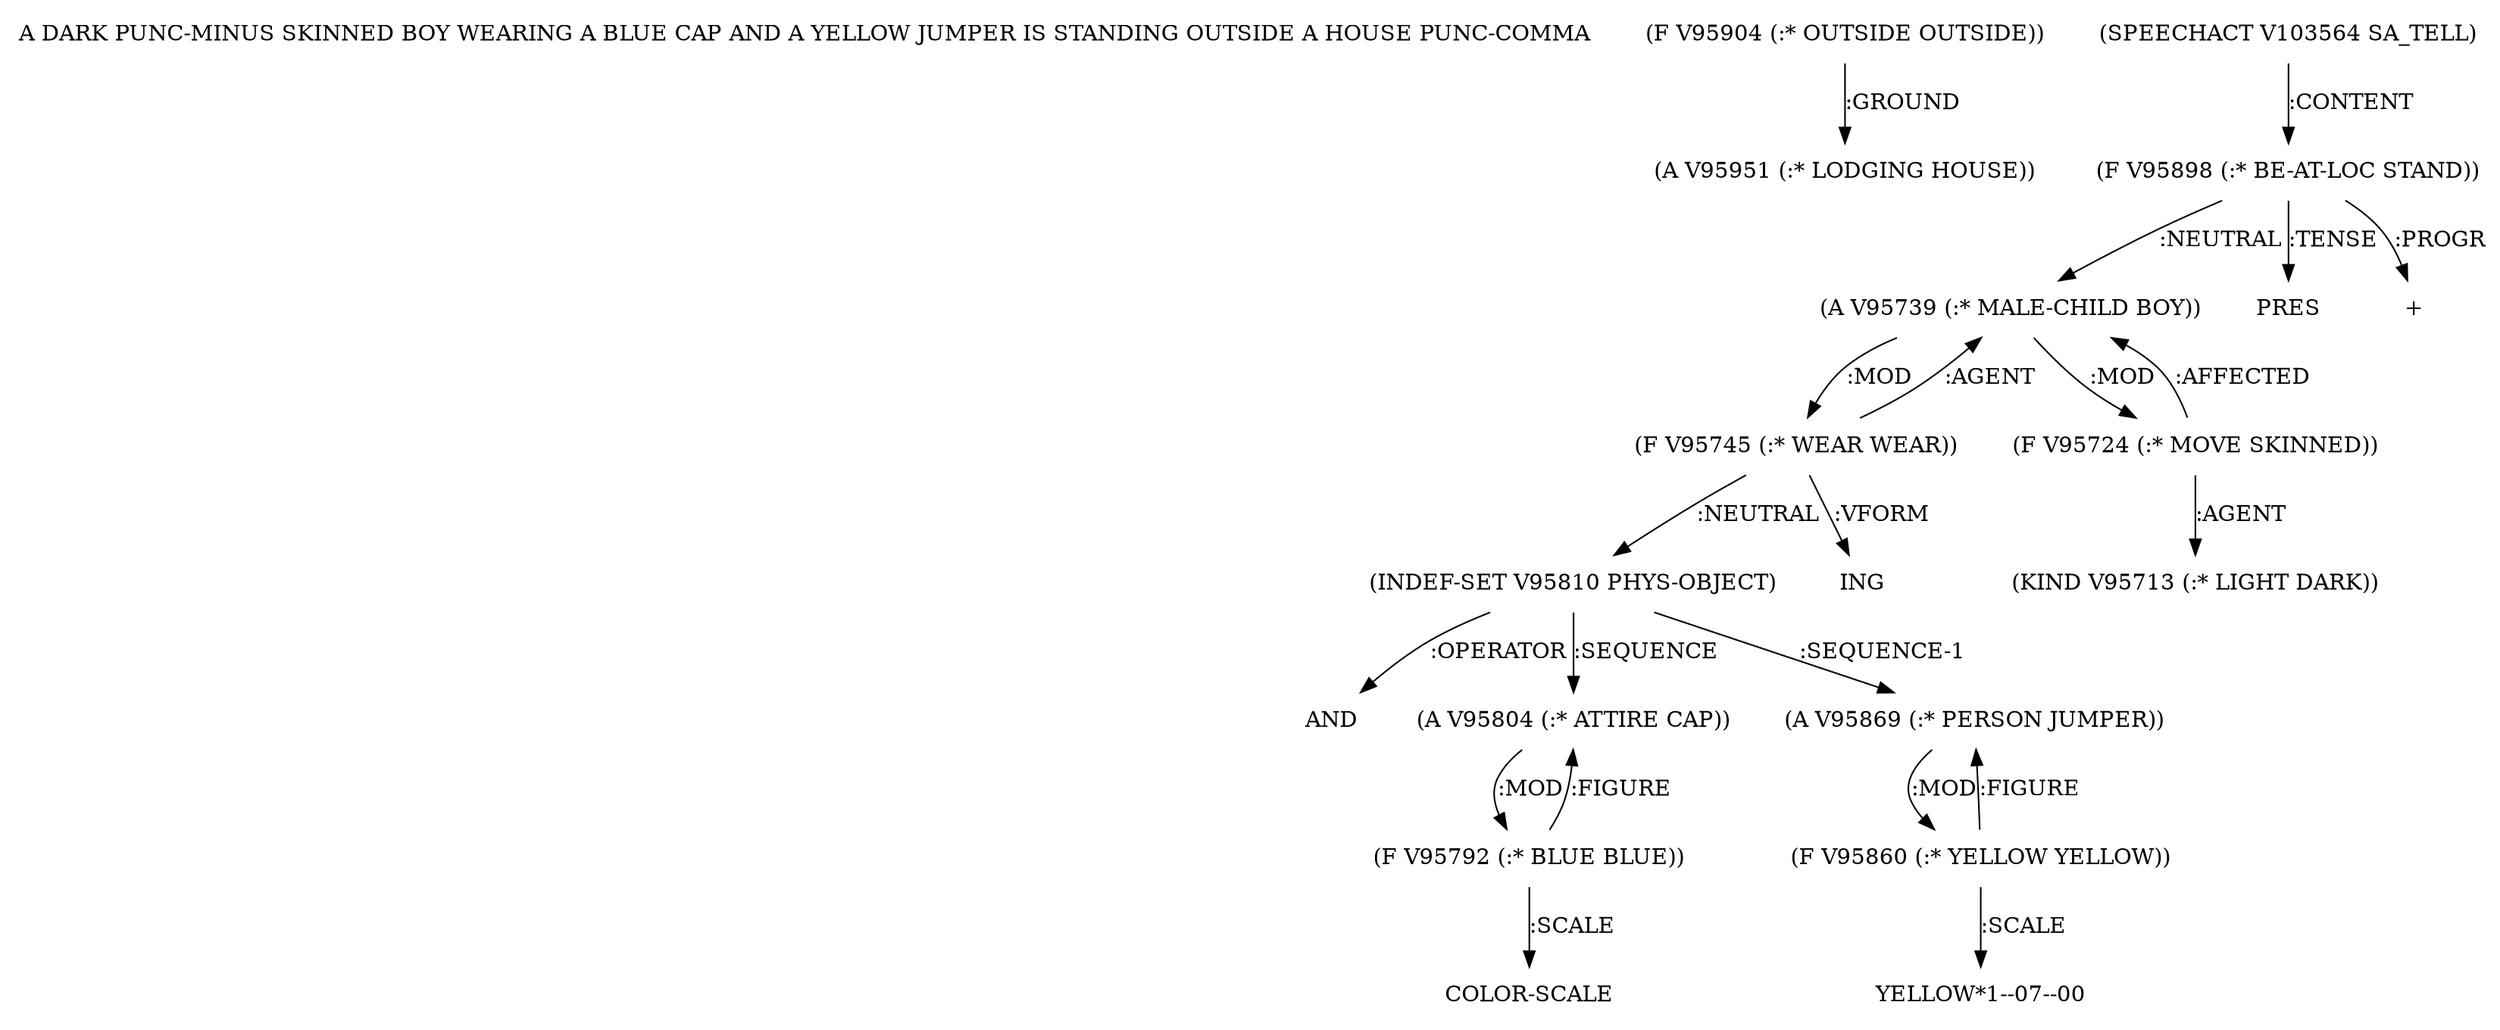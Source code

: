 digraph Terms {
  node [shape=none]
  "A DARK PUNC-MINUS SKINNED BOY WEARING A BLUE CAP AND A YELLOW JUMPER IS STANDING OUTSIDE A HOUSE PUNC-COMMA"
  "V95904" [label="(F V95904 (:* OUTSIDE OUTSIDE))"]
  "V95904" -> "V95951" [label=":GROUND"]
  "V95951" [label="(A V95951 (:* LODGING HOUSE))"]
  "V103564" [label="(SPEECHACT V103564 SA_TELL)"]
  "V103564" -> "V95898" [label=":CONTENT"]
  "V95898" [label="(F V95898 (:* BE-AT-LOC STAND))"]
  "V95898" -> "V95739" [label=":NEUTRAL"]
  "V95898" -> "NT107750" [label=":TENSE"]
  "NT107750" [label="PRES"]
  "V95898" -> "NT107751" [label=":PROGR"]
  "NT107751" [label="+"]
  "V95739" [label="(A V95739 (:* MALE-CHILD BOY))"]
  "V95739" -> "V95745" [label=":MOD"]
  "V95739" -> "V95724" [label=":MOD"]
  "V95724" [label="(F V95724 (:* MOVE SKINNED))"]
  "V95724" -> "V95713" [label=":AGENT"]
  "V95724" -> "V95739" [label=":AFFECTED"]
  "V95713" [label="(KIND V95713 (:* LIGHT DARK))"]
  "V95745" [label="(F V95745 (:* WEAR WEAR))"]
  "V95745" -> "V95739" [label=":AGENT"]
  "V95745" -> "V95810" [label=":NEUTRAL"]
  "V95745" -> "NT107752" [label=":VFORM"]
  "NT107752" [label="ING"]
  "V95810" [label="(INDEF-SET V95810 PHYS-OBJECT)"]
  "V95810" -> "NT107753" [label=":OPERATOR"]
  "NT107753" [label="AND"]
  "V95810" -> "V95804" [label=":SEQUENCE"]
  "V95810" -> "V95869" [label=":SEQUENCE-1"]
  "V95804" [label="(A V95804 (:* ATTIRE CAP))"]
  "V95804" -> "V95792" [label=":MOD"]
  "V95792" [label="(F V95792 (:* BLUE BLUE))"]
  "V95792" -> "V95804" [label=":FIGURE"]
  "V95792" -> "NT107754" [label=":SCALE"]
  "NT107754" [label="COLOR-SCALE"]
  "V95869" [label="(A V95869 (:* PERSON JUMPER))"]
  "V95869" -> "V95860" [label=":MOD"]
  "V95860" [label="(F V95860 (:* YELLOW YELLOW))"]
  "V95860" -> "V95869" [label=":FIGURE"]
  "V95860" -> "NT107755" [label=":SCALE"]
  "NT107755" [label="YELLOW*1--07--00"]
}
